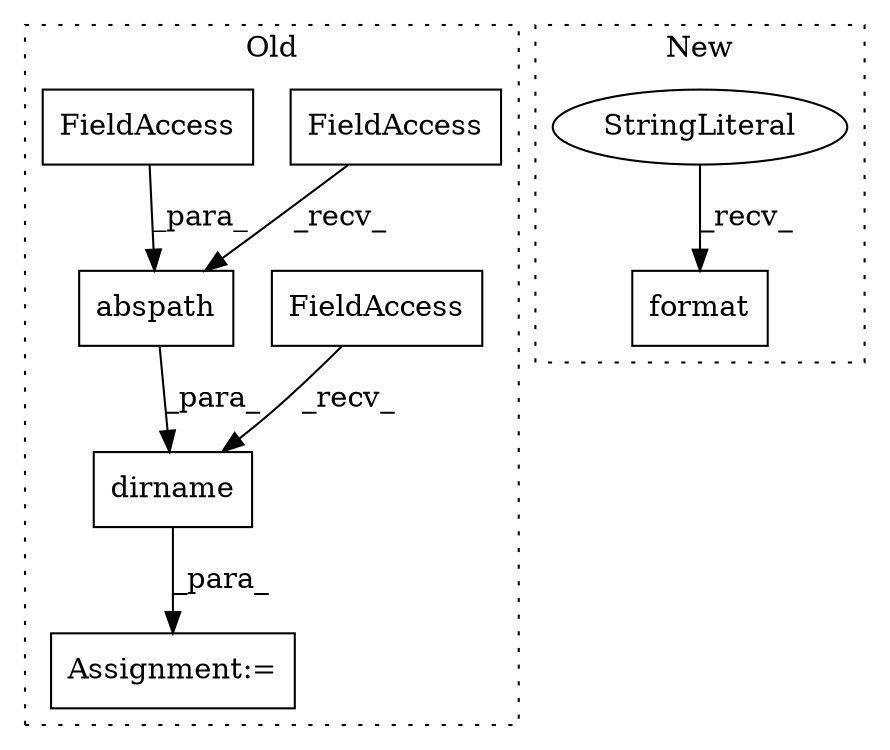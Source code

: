 digraph G {
subgraph cluster0 {
1 [label="abspath" a="32" s="1561,1577" l="8,1" shape="box"];
3 [label="FieldAccess" a="22" s="1553" l="7" shape="box"];
5 [label="Assignment:=" a="7" s="1654" l="1" shape="box"];
6 [label="dirname" a="32" s="1545,1578" l="8,1" shape="box"];
7 [label="FieldAccess" a="22" s="1537" l="7" shape="box"];
8 [label="FieldAccess" a="22" s="1569" l="8" shape="box"];
label = "Old";
style="dotted";
}
subgraph cluster1 {
2 [label="format" a="32" s="1860,1875" l="7,1" shape="box"];
4 [label="StringLiteral" a="45" s="1752" l="107" shape="ellipse"];
label = "New";
style="dotted";
}
1 -> 6 [label="_para_"];
3 -> 1 [label="_recv_"];
4 -> 2 [label="_recv_"];
6 -> 5 [label="_para_"];
7 -> 6 [label="_recv_"];
8 -> 1 [label="_para_"];
}